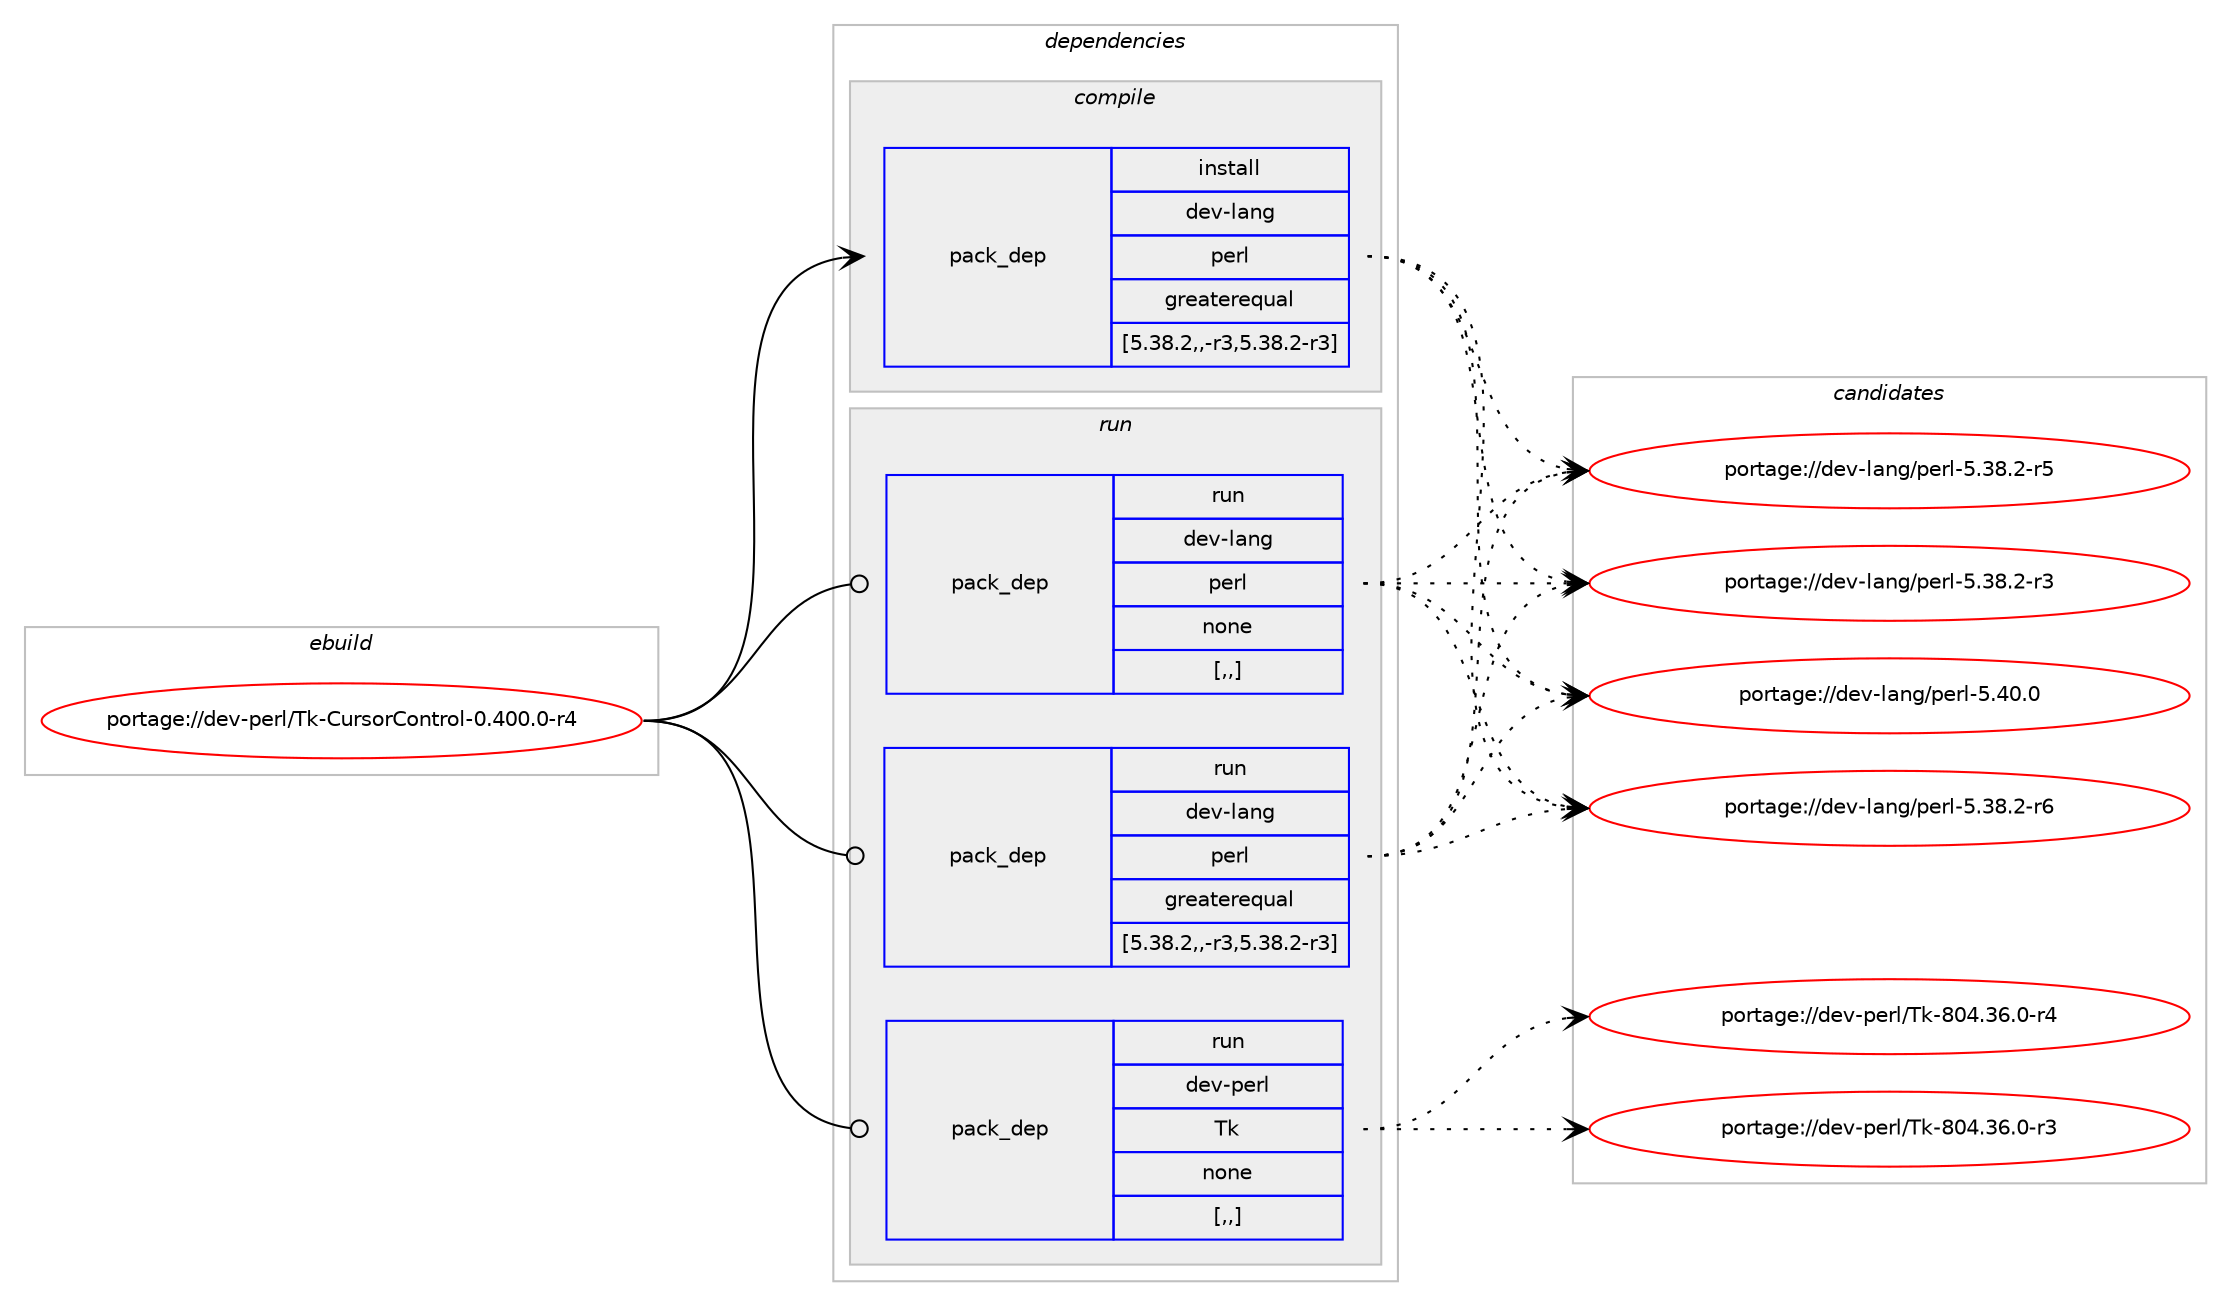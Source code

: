 digraph prolog {

# *************
# Graph options
# *************

newrank=true;
concentrate=true;
compound=true;
graph [rankdir=LR,fontname=Helvetica,fontsize=10,ranksep=1.5];#, ranksep=2.5, nodesep=0.2];
edge  [arrowhead=vee];
node  [fontname=Helvetica,fontsize=10];

# **********
# The ebuild
# **********

subgraph cluster_leftcol {
color=gray;
label=<<i>ebuild</i>>;
id [label="portage://dev-perl/Tk-CursorControl-0.400.0-r4", color=red, width=4, href="../dev-perl/Tk-CursorControl-0.400.0-r4.svg"];
}

# ****************
# The dependencies
# ****************

subgraph cluster_midcol {
color=gray;
label=<<i>dependencies</i>>;
subgraph cluster_compile {
fillcolor="#eeeeee";
style=filled;
label=<<i>compile</i>>;
subgraph pack107097 {
dependency138527 [label=<<TABLE BORDER="0" CELLBORDER="1" CELLSPACING="0" CELLPADDING="4" WIDTH="220"><TR><TD ROWSPAN="6" CELLPADDING="30">pack_dep</TD></TR><TR><TD WIDTH="110">install</TD></TR><TR><TD>dev-lang</TD></TR><TR><TD>perl</TD></TR><TR><TD>greaterequal</TD></TR><TR><TD>[5.38.2,,-r3,5.38.2-r3]</TD></TR></TABLE>>, shape=none, color=blue];
}
id:e -> dependency138527:w [weight=20,style="solid",arrowhead="vee"];
}
subgraph cluster_compileandrun {
fillcolor="#eeeeee";
style=filled;
label=<<i>compile and run</i>>;
}
subgraph cluster_run {
fillcolor="#eeeeee";
style=filled;
label=<<i>run</i>>;
subgraph pack107098 {
dependency138528 [label=<<TABLE BORDER="0" CELLBORDER="1" CELLSPACING="0" CELLPADDING="4" WIDTH="220"><TR><TD ROWSPAN="6" CELLPADDING="30">pack_dep</TD></TR><TR><TD WIDTH="110">run</TD></TR><TR><TD>dev-lang</TD></TR><TR><TD>perl</TD></TR><TR><TD>greaterequal</TD></TR><TR><TD>[5.38.2,,-r3,5.38.2-r3]</TD></TR></TABLE>>, shape=none, color=blue];
}
id:e -> dependency138528:w [weight=20,style="solid",arrowhead="odot"];
subgraph pack107099 {
dependency138529 [label=<<TABLE BORDER="0" CELLBORDER="1" CELLSPACING="0" CELLPADDING="4" WIDTH="220"><TR><TD ROWSPAN="6" CELLPADDING="30">pack_dep</TD></TR><TR><TD WIDTH="110">run</TD></TR><TR><TD>dev-lang</TD></TR><TR><TD>perl</TD></TR><TR><TD>none</TD></TR><TR><TD>[,,]</TD></TR></TABLE>>, shape=none, color=blue];
}
id:e -> dependency138529:w [weight=20,style="solid",arrowhead="odot"];
subgraph pack107100 {
dependency138530 [label=<<TABLE BORDER="0" CELLBORDER="1" CELLSPACING="0" CELLPADDING="4" WIDTH="220"><TR><TD ROWSPAN="6" CELLPADDING="30">pack_dep</TD></TR><TR><TD WIDTH="110">run</TD></TR><TR><TD>dev-perl</TD></TR><TR><TD>Tk</TD></TR><TR><TD>none</TD></TR><TR><TD>[,,]</TD></TR></TABLE>>, shape=none, color=blue];
}
id:e -> dependency138530:w [weight=20,style="solid",arrowhead="odot"];
}
}

# **************
# The candidates
# **************

subgraph cluster_choices {
rank=same;
color=gray;
label=<<i>candidates</i>>;

subgraph choice107097 {
color=black;
nodesep=1;
choice10010111845108971101034711210111410845534652484648 [label="portage://dev-lang/perl-5.40.0", color=red, width=4,href="../dev-lang/perl-5.40.0.svg"];
choice100101118451089711010347112101114108455346515646504511454 [label="portage://dev-lang/perl-5.38.2-r6", color=red, width=4,href="../dev-lang/perl-5.38.2-r6.svg"];
choice100101118451089711010347112101114108455346515646504511453 [label="portage://dev-lang/perl-5.38.2-r5", color=red, width=4,href="../dev-lang/perl-5.38.2-r5.svg"];
choice100101118451089711010347112101114108455346515646504511451 [label="portage://dev-lang/perl-5.38.2-r3", color=red, width=4,href="../dev-lang/perl-5.38.2-r3.svg"];
dependency138527:e -> choice10010111845108971101034711210111410845534652484648:w [style=dotted,weight="100"];
dependency138527:e -> choice100101118451089711010347112101114108455346515646504511454:w [style=dotted,weight="100"];
dependency138527:e -> choice100101118451089711010347112101114108455346515646504511453:w [style=dotted,weight="100"];
dependency138527:e -> choice100101118451089711010347112101114108455346515646504511451:w [style=dotted,weight="100"];
}
subgraph choice107098 {
color=black;
nodesep=1;
choice10010111845108971101034711210111410845534652484648 [label="portage://dev-lang/perl-5.40.0", color=red, width=4,href="../dev-lang/perl-5.40.0.svg"];
choice100101118451089711010347112101114108455346515646504511454 [label="portage://dev-lang/perl-5.38.2-r6", color=red, width=4,href="../dev-lang/perl-5.38.2-r6.svg"];
choice100101118451089711010347112101114108455346515646504511453 [label="portage://dev-lang/perl-5.38.2-r5", color=red, width=4,href="../dev-lang/perl-5.38.2-r5.svg"];
choice100101118451089711010347112101114108455346515646504511451 [label="portage://dev-lang/perl-5.38.2-r3", color=red, width=4,href="../dev-lang/perl-5.38.2-r3.svg"];
dependency138528:e -> choice10010111845108971101034711210111410845534652484648:w [style=dotted,weight="100"];
dependency138528:e -> choice100101118451089711010347112101114108455346515646504511454:w [style=dotted,weight="100"];
dependency138528:e -> choice100101118451089711010347112101114108455346515646504511453:w [style=dotted,weight="100"];
dependency138528:e -> choice100101118451089711010347112101114108455346515646504511451:w [style=dotted,weight="100"];
}
subgraph choice107099 {
color=black;
nodesep=1;
choice10010111845108971101034711210111410845534652484648 [label="portage://dev-lang/perl-5.40.0", color=red, width=4,href="../dev-lang/perl-5.40.0.svg"];
choice100101118451089711010347112101114108455346515646504511454 [label="portage://dev-lang/perl-5.38.2-r6", color=red, width=4,href="../dev-lang/perl-5.38.2-r6.svg"];
choice100101118451089711010347112101114108455346515646504511453 [label="portage://dev-lang/perl-5.38.2-r5", color=red, width=4,href="../dev-lang/perl-5.38.2-r5.svg"];
choice100101118451089711010347112101114108455346515646504511451 [label="portage://dev-lang/perl-5.38.2-r3", color=red, width=4,href="../dev-lang/perl-5.38.2-r3.svg"];
dependency138529:e -> choice10010111845108971101034711210111410845534652484648:w [style=dotted,weight="100"];
dependency138529:e -> choice100101118451089711010347112101114108455346515646504511454:w [style=dotted,weight="100"];
dependency138529:e -> choice100101118451089711010347112101114108455346515646504511453:w [style=dotted,weight="100"];
dependency138529:e -> choice100101118451089711010347112101114108455346515646504511451:w [style=dotted,weight="100"];
}
subgraph choice107100 {
color=black;
nodesep=1;
choice1001011184511210111410847841074556485246515446484511452 [label="portage://dev-perl/Tk-804.36.0-r4", color=red, width=4,href="../dev-perl/Tk-804.36.0-r4.svg"];
choice1001011184511210111410847841074556485246515446484511451 [label="portage://dev-perl/Tk-804.36.0-r3", color=red, width=4,href="../dev-perl/Tk-804.36.0-r3.svg"];
dependency138530:e -> choice1001011184511210111410847841074556485246515446484511452:w [style=dotted,weight="100"];
dependency138530:e -> choice1001011184511210111410847841074556485246515446484511451:w [style=dotted,weight="100"];
}
}

}
